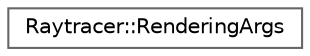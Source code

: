 digraph "Graphical Class Hierarchy"
{
 // LATEX_PDF_SIZE
  bgcolor="transparent";
  edge [fontname=Helvetica,fontsize=10,labelfontname=Helvetica,labelfontsize=10];
  node [fontname=Helvetica,fontsize=10,shape=box,height=0.2,width=0.4];
  rankdir="LR";
  Node0 [id="Node000000",label="Raytracer::RenderingArgs",height=0.2,width=0.4,color="grey40", fillcolor="white", style="filled",URL="$structRaytracer_1_1RenderingArgs.html",tooltip=" "];
}
